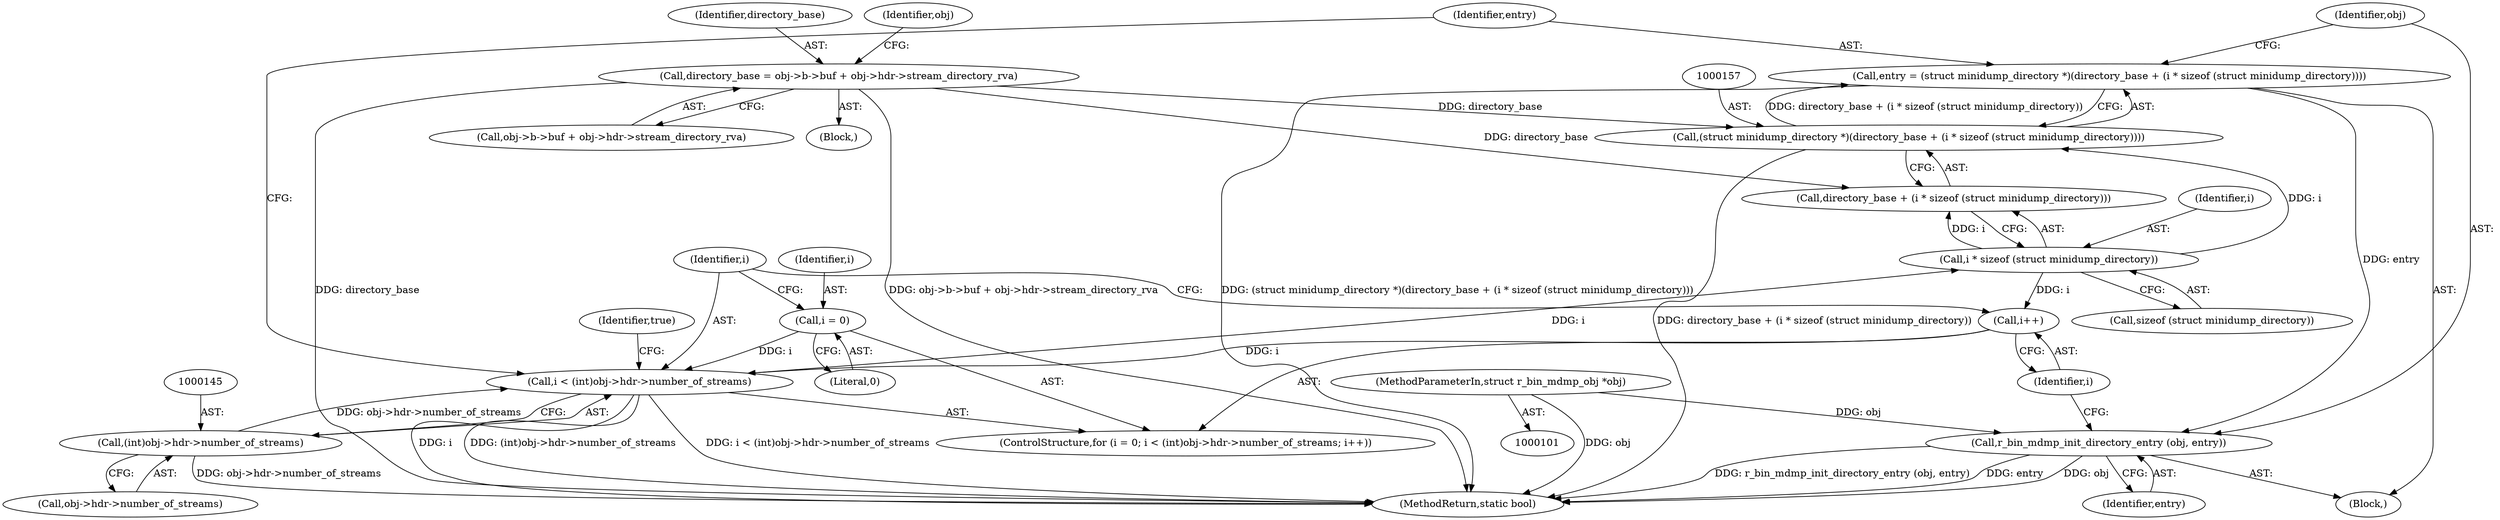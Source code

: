 digraph "1_radare2_40b021ba29c8f90ccf7c879fde2580bc73a17e8e@pointer" {
"1000164" [label="(Call,r_bin_mdmp_init_directory_entry (obj, entry))"];
"1000102" [label="(MethodParameterIn,struct r_bin_mdmp_obj *obj)"];
"1000154" [label="(Call,entry = (struct minidump_directory *)(directory_base + (i * sizeof (struct minidump_directory))))"];
"1000156" [label="(Call,(struct minidump_directory *)(directory_base + (i * sizeof (struct minidump_directory))))"];
"1000107" [label="(Call,directory_base = obj->b->buf + obj->hdr->stream_directory_rva)"];
"1000160" [label="(Call,i * sizeof (struct minidump_directory))"];
"1000142" [label="(Call,i < (int)obj->hdr->number_of_streams)"];
"1000139" [label="(Call,i = 0)"];
"1000151" [label="(Call,i++)"];
"1000144" [label="(Call,(int)obj->hdr->number_of_streams)"];
"1000143" [label="(Identifier,i)"];
"1000161" [label="(Identifier,i)"];
"1000156" [label="(Call,(struct minidump_directory *)(directory_base + (i * sizeof (struct minidump_directory))))"];
"1000168" [label="(Identifier,true)"];
"1000141" [label="(Literal,0)"];
"1000152" [label="(Identifier,i)"];
"1000166" [label="(Identifier,entry)"];
"1000155" [label="(Identifier,entry)"];
"1000164" [label="(Call,r_bin_mdmp_init_directory_entry (obj, entry))"];
"1000142" [label="(Call,i < (int)obj->hdr->number_of_streams)"];
"1000140" [label="(Identifier,i)"];
"1000162" [label="(Call,sizeof (struct minidump_directory))"];
"1000138" [label="(ControlStructure,for (i = 0; i < (int)obj->hdr->number_of_streams; i++))"];
"1000108" [label="(Identifier,directory_base)"];
"1000144" [label="(Call,(int)obj->hdr->number_of_streams)"];
"1000107" [label="(Call,directory_base = obj->b->buf + obj->hdr->stream_directory_rva)"];
"1000103" [label="(Block,)"];
"1000146" [label="(Call,obj->hdr->number_of_streams)"];
"1000139" [label="(Call,i = 0)"];
"1000158" [label="(Call,directory_base + (i * sizeof (struct minidump_directory)))"];
"1000102" [label="(MethodParameterIn,struct r_bin_mdmp_obj *obj)"];
"1000153" [label="(Block,)"];
"1000109" [label="(Call,obj->b->buf + obj->hdr->stream_directory_rva)"];
"1000154" [label="(Call,entry = (struct minidump_directory *)(directory_base + (i * sizeof (struct minidump_directory))))"];
"1000122" [label="(Identifier,obj)"];
"1000160" [label="(Call,i * sizeof (struct minidump_directory))"];
"1000151" [label="(Call,i++)"];
"1000169" [label="(MethodReturn,static bool)"];
"1000165" [label="(Identifier,obj)"];
"1000164" -> "1000153"  [label="AST: "];
"1000164" -> "1000166"  [label="CFG: "];
"1000165" -> "1000164"  [label="AST: "];
"1000166" -> "1000164"  [label="AST: "];
"1000152" -> "1000164"  [label="CFG: "];
"1000164" -> "1000169"  [label="DDG: r_bin_mdmp_init_directory_entry (obj, entry)"];
"1000164" -> "1000169"  [label="DDG: entry"];
"1000164" -> "1000169"  [label="DDG: obj"];
"1000102" -> "1000164"  [label="DDG: obj"];
"1000154" -> "1000164"  [label="DDG: entry"];
"1000102" -> "1000101"  [label="AST: "];
"1000102" -> "1000169"  [label="DDG: obj"];
"1000154" -> "1000153"  [label="AST: "];
"1000154" -> "1000156"  [label="CFG: "];
"1000155" -> "1000154"  [label="AST: "];
"1000156" -> "1000154"  [label="AST: "];
"1000165" -> "1000154"  [label="CFG: "];
"1000154" -> "1000169"  [label="DDG: (struct minidump_directory *)(directory_base + (i * sizeof (struct minidump_directory)))"];
"1000156" -> "1000154"  [label="DDG: directory_base + (i * sizeof (struct minidump_directory))"];
"1000156" -> "1000158"  [label="CFG: "];
"1000157" -> "1000156"  [label="AST: "];
"1000158" -> "1000156"  [label="AST: "];
"1000156" -> "1000169"  [label="DDG: directory_base + (i * sizeof (struct minidump_directory))"];
"1000107" -> "1000156"  [label="DDG: directory_base"];
"1000160" -> "1000156"  [label="DDG: i"];
"1000107" -> "1000103"  [label="AST: "];
"1000107" -> "1000109"  [label="CFG: "];
"1000108" -> "1000107"  [label="AST: "];
"1000109" -> "1000107"  [label="AST: "];
"1000122" -> "1000107"  [label="CFG: "];
"1000107" -> "1000169"  [label="DDG: directory_base"];
"1000107" -> "1000169"  [label="DDG: obj->b->buf + obj->hdr->stream_directory_rva"];
"1000107" -> "1000158"  [label="DDG: directory_base"];
"1000160" -> "1000158"  [label="AST: "];
"1000160" -> "1000162"  [label="CFG: "];
"1000161" -> "1000160"  [label="AST: "];
"1000162" -> "1000160"  [label="AST: "];
"1000158" -> "1000160"  [label="CFG: "];
"1000160" -> "1000151"  [label="DDG: i"];
"1000160" -> "1000158"  [label="DDG: i"];
"1000142" -> "1000160"  [label="DDG: i"];
"1000142" -> "1000138"  [label="AST: "];
"1000142" -> "1000144"  [label="CFG: "];
"1000143" -> "1000142"  [label="AST: "];
"1000144" -> "1000142"  [label="AST: "];
"1000155" -> "1000142"  [label="CFG: "];
"1000168" -> "1000142"  [label="CFG: "];
"1000142" -> "1000169"  [label="DDG: i < (int)obj->hdr->number_of_streams"];
"1000142" -> "1000169"  [label="DDG: i"];
"1000142" -> "1000169"  [label="DDG: (int)obj->hdr->number_of_streams"];
"1000139" -> "1000142"  [label="DDG: i"];
"1000151" -> "1000142"  [label="DDG: i"];
"1000144" -> "1000142"  [label="DDG: obj->hdr->number_of_streams"];
"1000139" -> "1000138"  [label="AST: "];
"1000139" -> "1000141"  [label="CFG: "];
"1000140" -> "1000139"  [label="AST: "];
"1000141" -> "1000139"  [label="AST: "];
"1000143" -> "1000139"  [label="CFG: "];
"1000151" -> "1000138"  [label="AST: "];
"1000151" -> "1000152"  [label="CFG: "];
"1000152" -> "1000151"  [label="AST: "];
"1000143" -> "1000151"  [label="CFG: "];
"1000144" -> "1000146"  [label="CFG: "];
"1000145" -> "1000144"  [label="AST: "];
"1000146" -> "1000144"  [label="AST: "];
"1000144" -> "1000169"  [label="DDG: obj->hdr->number_of_streams"];
}
